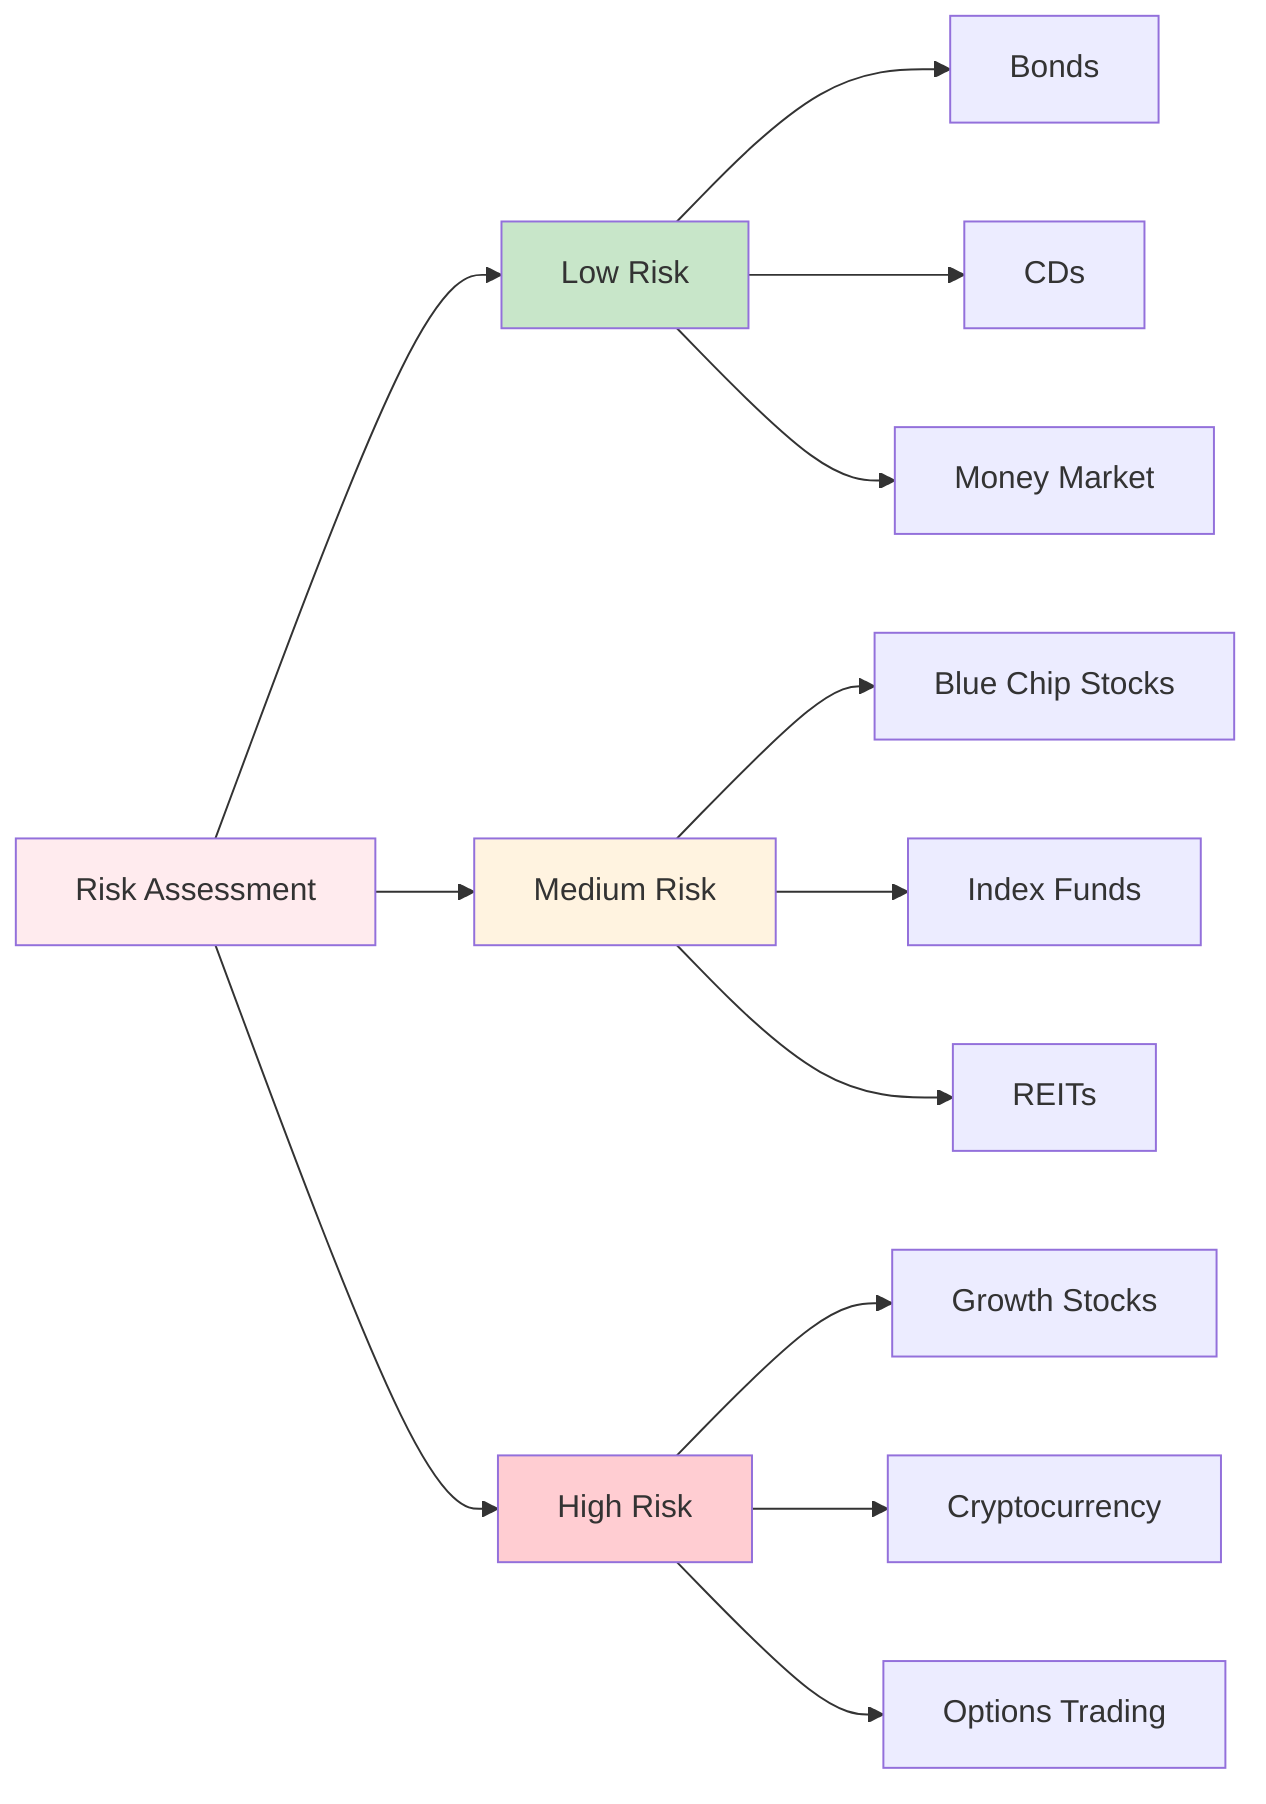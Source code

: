 graph LR
    A[Risk Assessment] --> B[Low Risk]
    A --> C[Medium Risk]
    A --> D[High Risk]
    
    B --> E[Bonds]
    B --> F[CDs]
    B --> G[Money Market]
    
    C --> H[Blue Chip Stocks]
    C --> I[Index Funds]
    C --> J[REITs]
    
    D --> K[Growth Stocks]
    D --> L[Cryptocurrency]
    D --> M[Options Trading]
    
    style A fill:#ffebee
    style B fill:#c8e6c9
    style C fill:#fff3e0
    style D fill:#ffcdd2